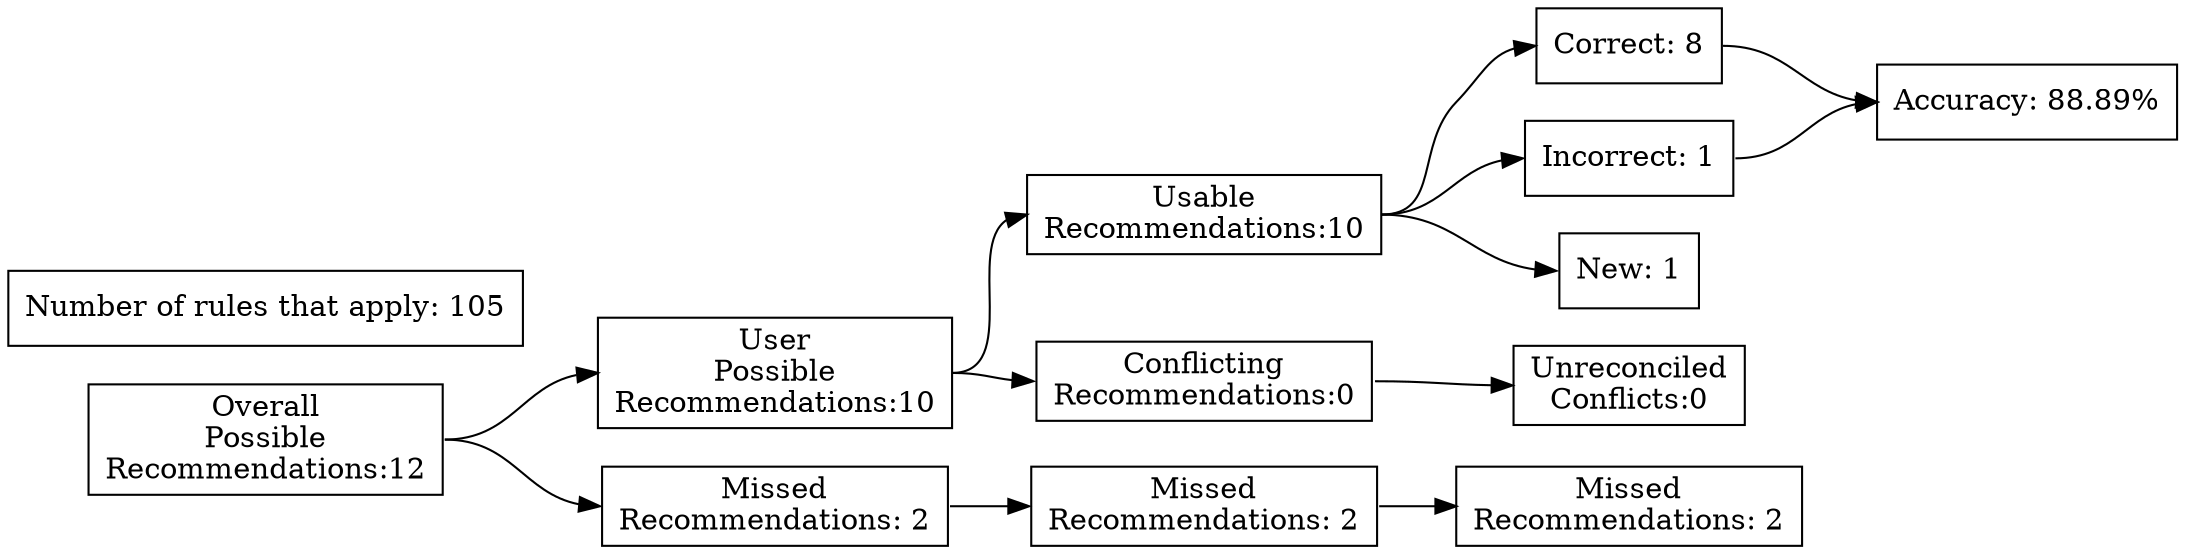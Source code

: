 digraph {
	graph [rankdir=LR]
	node [pos=r shape=box]
	edge [headport=w tailport=e]
		A [label="Overall
Possible
Recommendations:12"]
		B [label="User
Possible
Recommendations:10"]
		C [label="Missed
Recommendations: 2"]
		D [label="Usable
Recommendations:10"]
		E [label="Conflicting
Recommendations:0"]
		J [label="Missed
Recommendations: 2"]
		M [label="Unreconciled
Conflicts:0"]
		F [label="Correct: 8"]
		G [label="Incorrect: 1"]
		H [label="New: 1"]
		K [label="Missed
Recommendations: 2"]
		I [label="Accuracy: 88.89%"]
		l [label="Number of rules that apply: 105"]
			A -> B
			A -> C
			B -> D
			B -> E
			D -> F
			D -> G
			D -> H
			F -> I
			G -> I
			C -> J
			J -> K
			E -> M
}